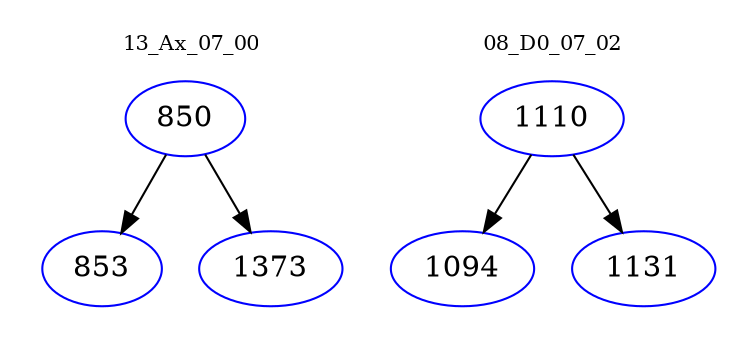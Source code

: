 digraph{
subgraph cluster_0 {
color = white
label = "13_Ax_07_00";
fontsize=10;
T0_850 [label="850", color="blue"]
T0_850 -> T0_853 [color="black"]
T0_853 [label="853", color="blue"]
T0_850 -> T0_1373 [color="black"]
T0_1373 [label="1373", color="blue"]
}
subgraph cluster_1 {
color = white
label = "08_D0_07_02";
fontsize=10;
T1_1110 [label="1110", color="blue"]
T1_1110 -> T1_1094 [color="black"]
T1_1094 [label="1094", color="blue"]
T1_1110 -> T1_1131 [color="black"]
T1_1131 [label="1131", color="blue"]
}
}
